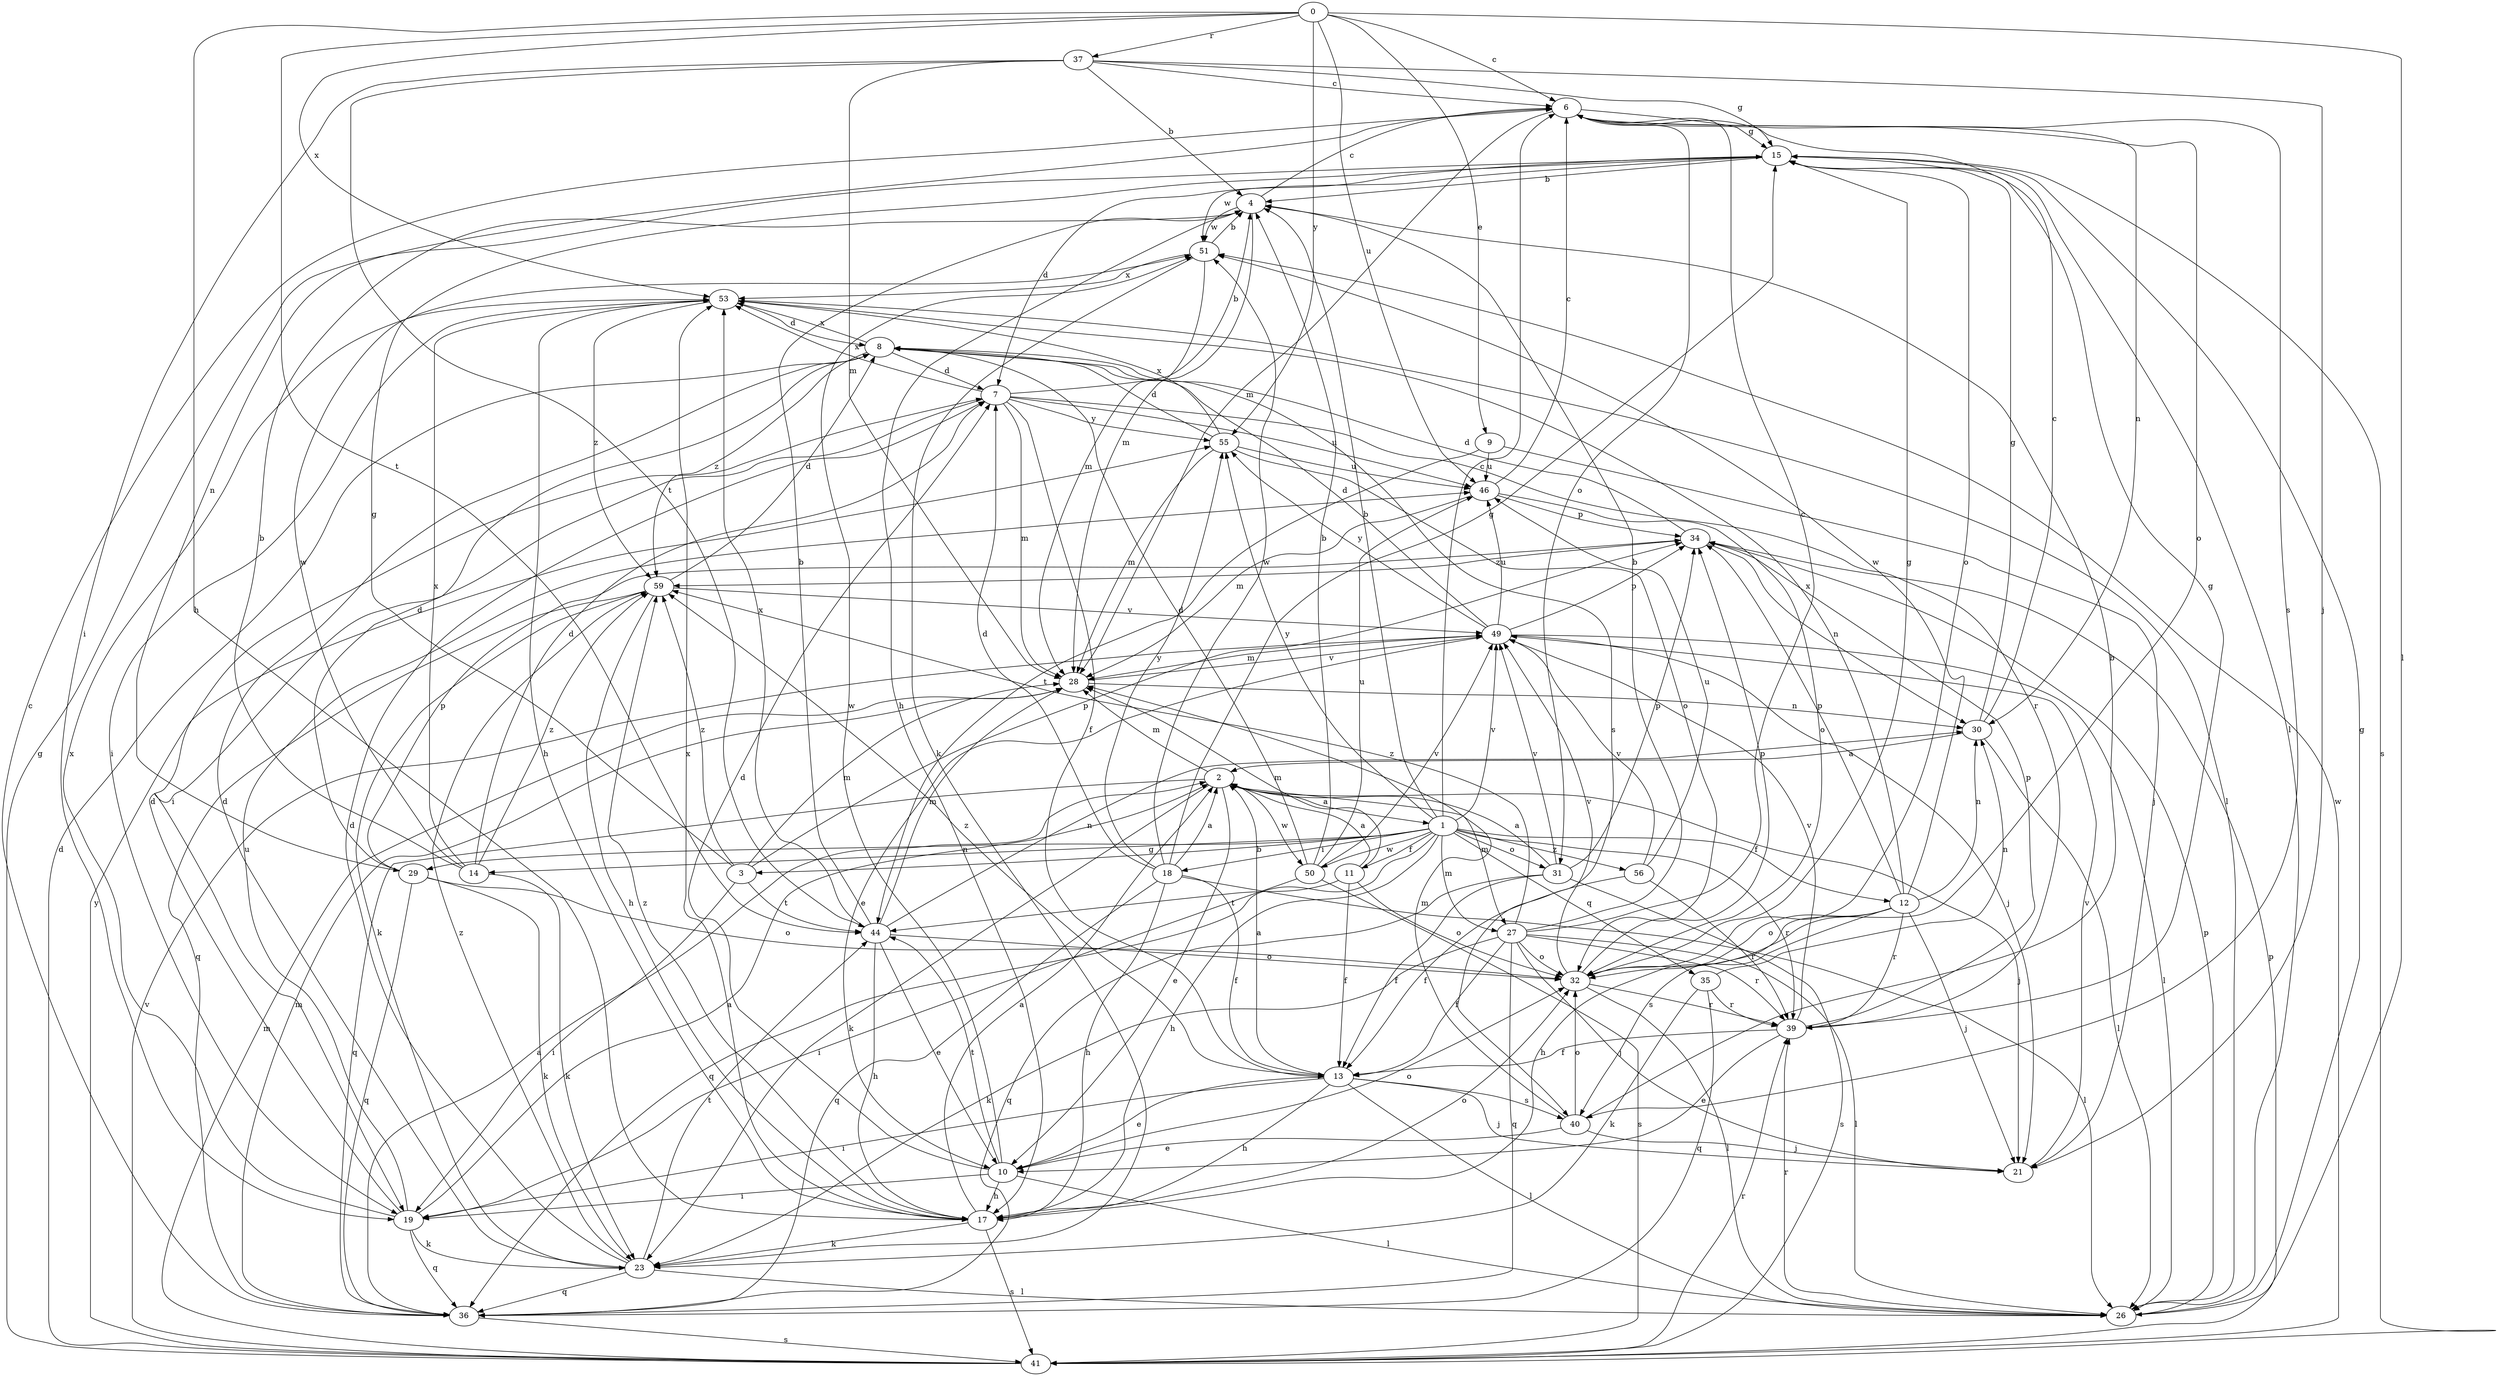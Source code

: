 strict digraph  {
0;
1;
2;
3;
4;
6;
7;
8;
9;
10;
11;
12;
13;
14;
15;
17;
18;
19;
21;
23;
26;
27;
28;
29;
30;
31;
32;
34;
35;
36;
37;
39;
40;
41;
44;
46;
49;
50;
51;
53;
55;
56;
59;
0 -> 6  [label=c];
0 -> 9  [label=e];
0 -> 17  [label=h];
0 -> 26  [label=l];
0 -> 37  [label=r];
0 -> 44  [label=t];
0 -> 46  [label=u];
0 -> 53  [label=x];
0 -> 55  [label=y];
1 -> 3  [label=b];
1 -> 4  [label=b];
1 -> 6  [label=c];
1 -> 11  [label=f];
1 -> 12  [label=f];
1 -> 14  [label=g];
1 -> 17  [label=h];
1 -> 18  [label=i];
1 -> 27  [label=m];
1 -> 29  [label=n];
1 -> 31  [label=o];
1 -> 35  [label=q];
1 -> 36  [label=q];
1 -> 39  [label=r];
1 -> 49  [label=v];
1 -> 50  [label=w];
1 -> 55  [label=y];
1 -> 56  [label=z];
2 -> 1  [label=a];
2 -> 10  [label=e];
2 -> 21  [label=j];
2 -> 23  [label=k];
2 -> 27  [label=m];
2 -> 28  [label=m];
2 -> 36  [label=q];
2 -> 50  [label=w];
3 -> 15  [label=g];
3 -> 19  [label=i];
3 -> 28  [label=m];
3 -> 34  [label=p];
3 -> 44  [label=t];
3 -> 59  [label=z];
4 -> 6  [label=c];
4 -> 17  [label=h];
4 -> 28  [label=m];
4 -> 51  [label=w];
6 -> 15  [label=g];
6 -> 28  [label=m];
6 -> 29  [label=n];
6 -> 30  [label=n];
6 -> 31  [label=o];
6 -> 32  [label=o];
6 -> 40  [label=s];
7 -> 4  [label=b];
7 -> 13  [label=f];
7 -> 19  [label=i];
7 -> 28  [label=m];
7 -> 39  [label=r];
7 -> 46  [label=u];
7 -> 53  [label=x];
7 -> 55  [label=y];
8 -> 7  [label=d];
8 -> 40  [label=s];
8 -> 53  [label=x];
8 -> 59  [label=z];
9 -> 21  [label=j];
9 -> 44  [label=t];
9 -> 46  [label=u];
10 -> 7  [label=d];
10 -> 17  [label=h];
10 -> 19  [label=i];
10 -> 26  [label=l];
10 -> 32  [label=o];
10 -> 44  [label=t];
10 -> 51  [label=w];
11 -> 2  [label=a];
11 -> 13  [label=f];
11 -> 28  [label=m];
11 -> 32  [label=o];
11 -> 44  [label=t];
12 -> 17  [label=h];
12 -> 21  [label=j];
12 -> 30  [label=n];
12 -> 32  [label=o];
12 -> 34  [label=p];
12 -> 39  [label=r];
12 -> 40  [label=s];
12 -> 51  [label=w];
12 -> 53  [label=x];
13 -> 2  [label=a];
13 -> 10  [label=e];
13 -> 17  [label=h];
13 -> 19  [label=i];
13 -> 21  [label=j];
13 -> 26  [label=l];
13 -> 40  [label=s];
13 -> 59  [label=z];
14 -> 4  [label=b];
14 -> 7  [label=d];
14 -> 23  [label=k];
14 -> 51  [label=w];
14 -> 53  [label=x];
14 -> 59  [label=z];
15 -> 4  [label=b];
15 -> 7  [label=d];
15 -> 26  [label=l];
15 -> 32  [label=o];
15 -> 41  [label=s];
15 -> 51  [label=w];
17 -> 2  [label=a];
17 -> 23  [label=k];
17 -> 32  [label=o];
17 -> 41  [label=s];
17 -> 53  [label=x];
17 -> 59  [label=z];
18 -> 2  [label=a];
18 -> 7  [label=d];
18 -> 13  [label=f];
18 -> 15  [label=g];
18 -> 17  [label=h];
18 -> 26  [label=l];
18 -> 36  [label=q];
18 -> 51  [label=w];
18 -> 55  [label=y];
19 -> 2  [label=a];
19 -> 7  [label=d];
19 -> 23  [label=k];
19 -> 36  [label=q];
19 -> 46  [label=u];
19 -> 53  [label=x];
21 -> 49  [label=v];
23 -> 7  [label=d];
23 -> 8  [label=d];
23 -> 26  [label=l];
23 -> 36  [label=q];
23 -> 44  [label=t];
23 -> 59  [label=z];
26 -> 15  [label=g];
26 -> 34  [label=p];
26 -> 39  [label=r];
27 -> 4  [label=b];
27 -> 6  [label=c];
27 -> 13  [label=f];
27 -> 21  [label=j];
27 -> 23  [label=k];
27 -> 26  [label=l];
27 -> 32  [label=o];
27 -> 36  [label=q];
27 -> 39  [label=r];
27 -> 59  [label=z];
28 -> 30  [label=n];
28 -> 49  [label=v];
29 -> 8  [label=d];
29 -> 23  [label=k];
29 -> 32  [label=o];
29 -> 34  [label=p];
29 -> 36  [label=q];
30 -> 2  [label=a];
30 -> 6  [label=c];
30 -> 15  [label=g];
30 -> 26  [label=l];
31 -> 2  [label=a];
31 -> 13  [label=f];
31 -> 34  [label=p];
31 -> 36  [label=q];
31 -> 41  [label=s];
31 -> 49  [label=v];
32 -> 15  [label=g];
32 -> 26  [label=l];
32 -> 34  [label=p];
32 -> 39  [label=r];
32 -> 49  [label=v];
34 -> 8  [label=d];
34 -> 30  [label=n];
34 -> 59  [label=z];
35 -> 23  [label=k];
35 -> 30  [label=n];
35 -> 36  [label=q];
35 -> 39  [label=r];
36 -> 2  [label=a];
36 -> 6  [label=c];
36 -> 28  [label=m];
36 -> 41  [label=s];
37 -> 4  [label=b];
37 -> 6  [label=c];
37 -> 15  [label=g];
37 -> 19  [label=i];
37 -> 21  [label=j];
37 -> 28  [label=m];
37 -> 44  [label=t];
39 -> 10  [label=e];
39 -> 13  [label=f];
39 -> 15  [label=g];
39 -> 34  [label=p];
39 -> 49  [label=v];
40 -> 4  [label=b];
40 -> 10  [label=e];
40 -> 21  [label=j];
40 -> 28  [label=m];
40 -> 32  [label=o];
41 -> 8  [label=d];
41 -> 15  [label=g];
41 -> 28  [label=m];
41 -> 34  [label=p];
41 -> 39  [label=r];
41 -> 49  [label=v];
41 -> 51  [label=w];
41 -> 55  [label=y];
44 -> 4  [label=b];
44 -> 10  [label=e];
44 -> 17  [label=h];
44 -> 28  [label=m];
44 -> 30  [label=n];
44 -> 32  [label=o];
44 -> 53  [label=x];
46 -> 6  [label=c];
46 -> 28  [label=m];
46 -> 32  [label=o];
46 -> 34  [label=p];
49 -> 8  [label=d];
49 -> 10  [label=e];
49 -> 21  [label=j];
49 -> 26  [label=l];
49 -> 28  [label=m];
49 -> 34  [label=p];
49 -> 46  [label=u];
49 -> 55  [label=y];
50 -> 4  [label=b];
50 -> 8  [label=d];
50 -> 19  [label=i];
50 -> 41  [label=s];
50 -> 46  [label=u];
50 -> 49  [label=v];
51 -> 4  [label=b];
51 -> 23  [label=k];
51 -> 28  [label=m];
51 -> 53  [label=x];
53 -> 8  [label=d];
53 -> 17  [label=h];
53 -> 19  [label=i];
53 -> 26  [label=l];
53 -> 59  [label=z];
55 -> 8  [label=d];
55 -> 28  [label=m];
55 -> 32  [label=o];
55 -> 46  [label=u];
55 -> 53  [label=x];
56 -> 13  [label=f];
56 -> 39  [label=r];
56 -> 46  [label=u];
56 -> 49  [label=v];
59 -> 8  [label=d];
59 -> 17  [label=h];
59 -> 23  [label=k];
59 -> 36  [label=q];
59 -> 49  [label=v];
}
